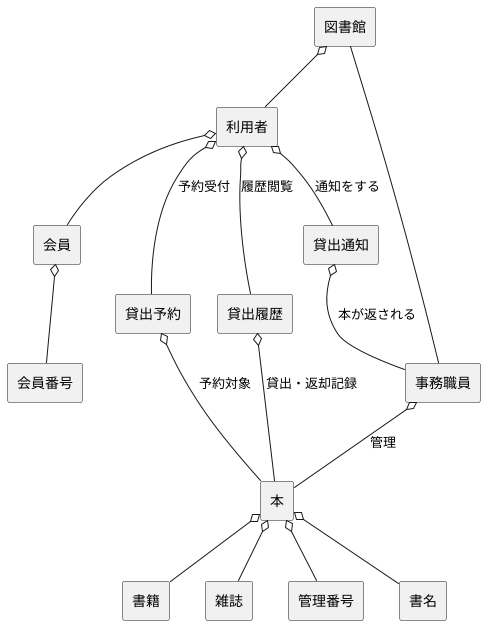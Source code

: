 @startuml 図書館システム
skinparam componentStyle rectangle

[図書館]

[図書館] o-- [利用者]
[図書館] -- [事務職員]
[事務職員] o-- [本] : 管理

[利用者] o-- [会員]
[会員] o-- [会員番号]

[本] o-- [書籍]
[本] o-- [雑誌]
[本] o-- [管理番号]
[本] o-- [書名]

[貸出予約]
[貸出履歴]
[貸出通知]


[利用者] o-- [貸出予約] : 予約受付
[利用者] o-- [貸出履歴] : 履歴閲覧
[貸出通知] o-- [事務職員] : 本が返される
[利用者] o-- [貸出通知] : 通知をする
[貸出予約] o-- [本] : 予約対象
[貸出履歴] o-- [本] : 貸出・返却記録

@enduml